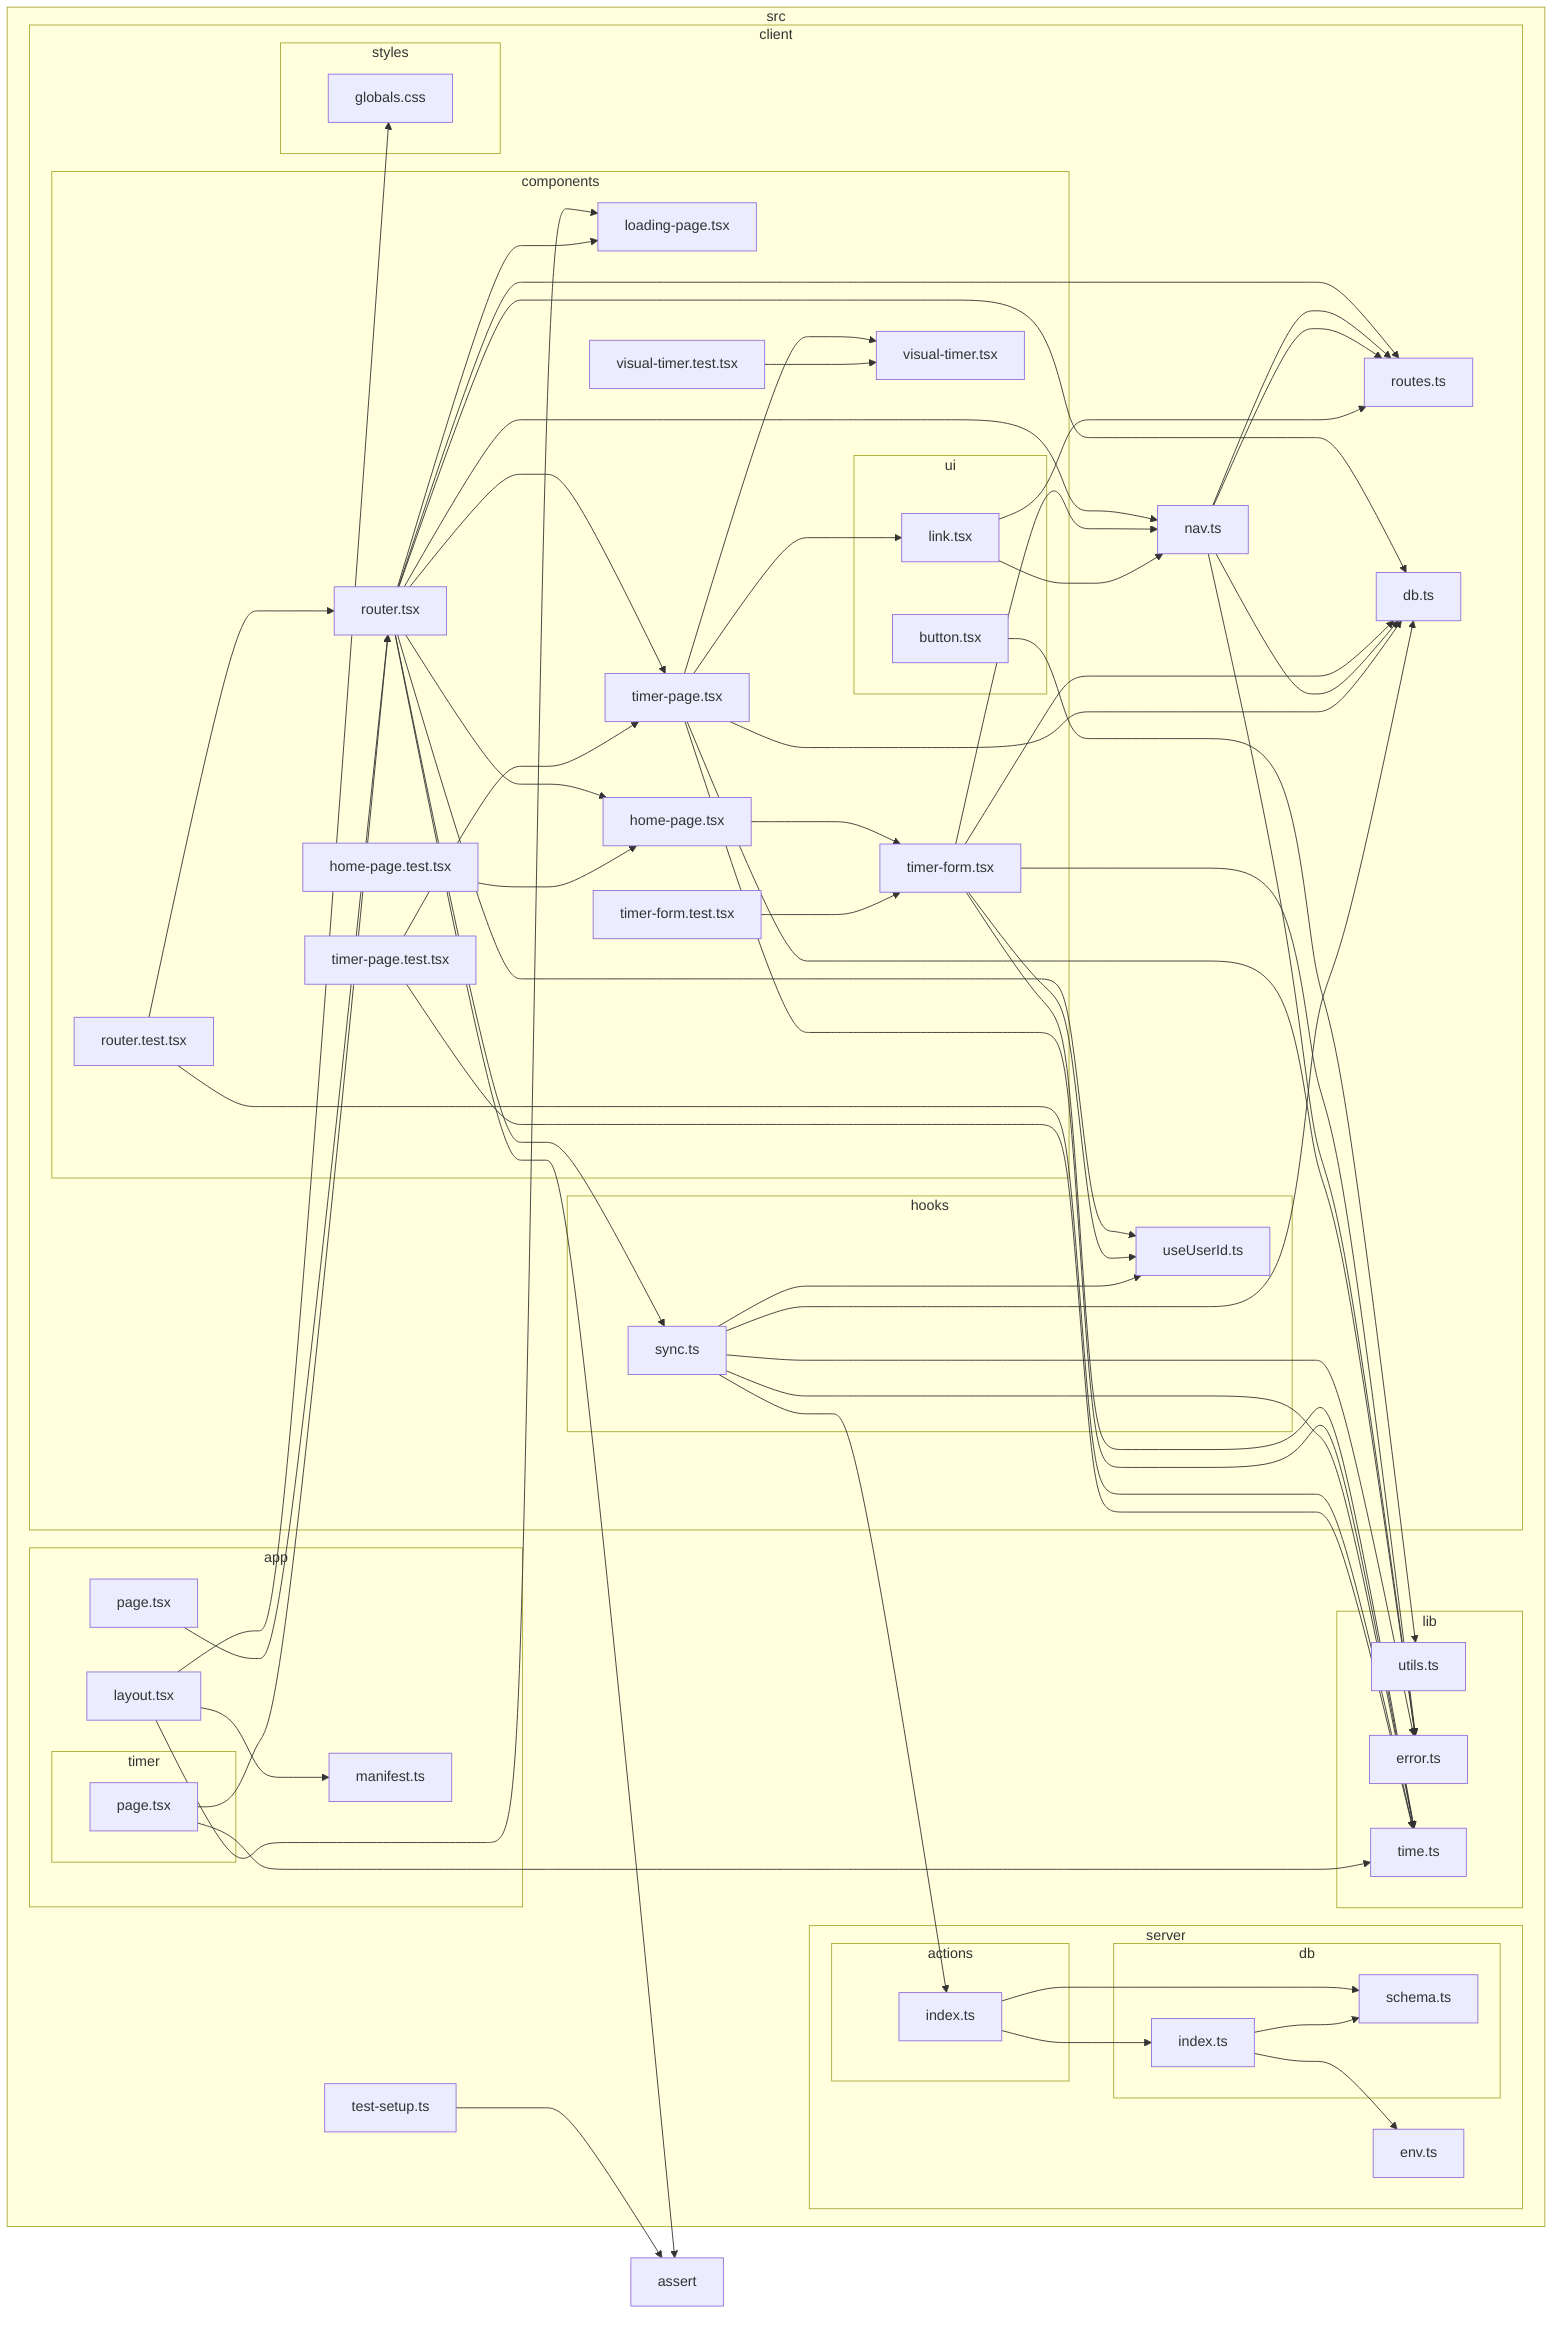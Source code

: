 flowchart LR

subgraph 0["src"]
subgraph 1["app"]
2["layout.tsx"]
6["manifest.ts"]
9["page.tsx"]
subgraph Y["timer"]
Z["page.tsx"]
end
end
subgraph 3["client"]
subgraph 4["styles"]
5["globals.css"]
end
subgraph 7["components"]
8["loading-page.tsx"]
A["router.tsx"]
C["home-page.tsx"]
D["timer-form.tsx"]
M["timer-page.tsx"]
subgraph N["ui"]
O["link.tsx"]
14["button.tsx"]
end
P["visual-timer.tsx"]
10["home-page.test.tsx"]
11["router.test.tsx"]
12["timer-form.test.tsx"]
13["timer-page.test.tsx"]
16["visual-timer.test.tsx"]
end
E["nav.ts"]
F["routes.ts"]
G["db.ts"]
subgraph J["hooks"]
K["useUserId.ts"]
Q["sync.ts"]
end
end
subgraph H["lib"]
I["error.ts"]
L["time.ts"]
15["utils.ts"]
end
subgraph R["server"]
subgraph S["actions"]
T["index.ts"]
end
subgraph U["db"]
V["schema.ts"]
W["index.ts"]
end
X["env.ts"]
end
17["test-setup.ts"]
end
B["assert"]
2-->6
2-->8
2-->5
9-->A
A-->C
A-->8
A-->M
A-->G
A-->Q
A-->K
A-->E
A-->F
A-->B
C-->D
D-->E
D-->G
D-->K
D-->I
D-->L
E-->F
E-->G
E-->F
E-->I
M-->G
M-->O
M-->P
M-->I
M-->L
O-->E
O-->F
Q-->K
Q-->G
Q-->I
Q-->L
Q-->T
T-->V
T-->W
W-->V
W-->X
Z-->A
Z-->L
10-->C
11-->A
11-->L
12-->D
13-->M
13-->L
14-->15
16-->P
17-->B